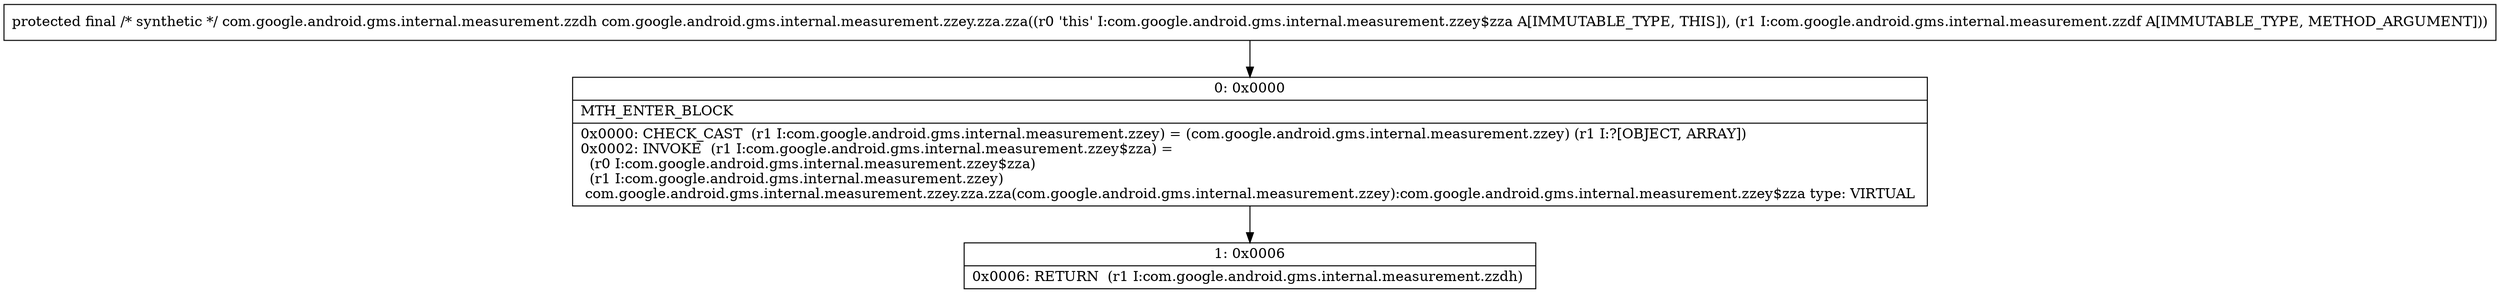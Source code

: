 digraph "CFG forcom.google.android.gms.internal.measurement.zzey.zza.zza(Lcom\/google\/android\/gms\/internal\/measurement\/zzdf;)Lcom\/google\/android\/gms\/internal\/measurement\/zzdh;" {
Node_0 [shape=record,label="{0\:\ 0x0000|MTH_ENTER_BLOCK\l|0x0000: CHECK_CAST  (r1 I:com.google.android.gms.internal.measurement.zzey) = (com.google.android.gms.internal.measurement.zzey) (r1 I:?[OBJECT, ARRAY]) \l0x0002: INVOKE  (r1 I:com.google.android.gms.internal.measurement.zzey$zza) = \l  (r0 I:com.google.android.gms.internal.measurement.zzey$zza)\l  (r1 I:com.google.android.gms.internal.measurement.zzey)\l com.google.android.gms.internal.measurement.zzey.zza.zza(com.google.android.gms.internal.measurement.zzey):com.google.android.gms.internal.measurement.zzey$zza type: VIRTUAL \l}"];
Node_1 [shape=record,label="{1\:\ 0x0006|0x0006: RETURN  (r1 I:com.google.android.gms.internal.measurement.zzdh) \l}"];
MethodNode[shape=record,label="{protected final \/* synthetic *\/ com.google.android.gms.internal.measurement.zzdh com.google.android.gms.internal.measurement.zzey.zza.zza((r0 'this' I:com.google.android.gms.internal.measurement.zzey$zza A[IMMUTABLE_TYPE, THIS]), (r1 I:com.google.android.gms.internal.measurement.zzdf A[IMMUTABLE_TYPE, METHOD_ARGUMENT])) }"];
MethodNode -> Node_0;
Node_0 -> Node_1;
}

